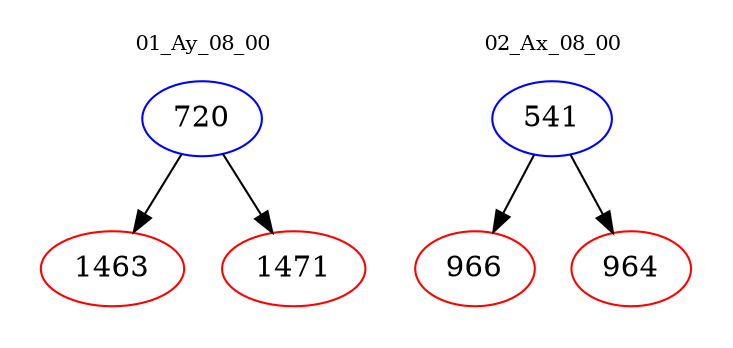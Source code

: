 digraph{
subgraph cluster_0 {
color = white
label = "01_Ay_08_00";
fontsize=10;
T0_720 [label="720", color="blue"]
T0_720 -> T0_1463 [color="black"]
T0_1463 [label="1463", color="red"]
T0_720 -> T0_1471 [color="black"]
T0_1471 [label="1471", color="red"]
}
subgraph cluster_1 {
color = white
label = "02_Ax_08_00";
fontsize=10;
T1_541 [label="541", color="blue"]
T1_541 -> T1_966 [color="black"]
T1_966 [label="966", color="red"]
T1_541 -> T1_964 [color="black"]
T1_964 [label="964", color="red"]
}
}
